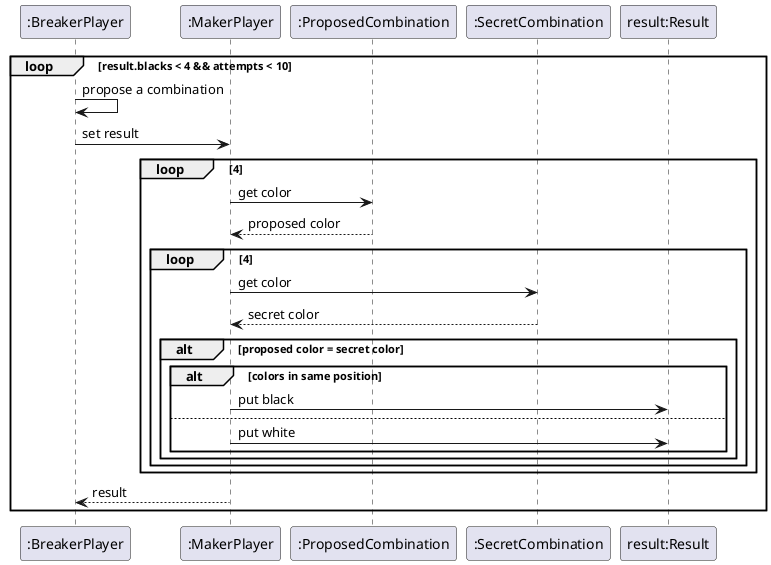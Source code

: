 @startuml mastermind_propose_secuence
participant BreakerPlayer as ":BreakerPlayer" order 10
participant MakerPlayer as ":MakerPlayer" order 20
participant ProposedCombination as ":ProposedCombination" order 30
participant SecretCombination as ":SecretCombination" order 40
participant result as "result:Result" order 50

loop result.blacks < 4 && attempts < 10
    BreakerPlayer -> BreakerPlayer: propose a combination
    BreakerPlayer -> MakerPlayer: set result
    loop 4
        MakerPlayer -> ProposedCombination: get color
        ProposedCombination --> MakerPlayer: proposed color
        loop 4
            MakerPlayer -> SecretCombination: get color
            SecretCombination --> MakerPlayer: secret color
            alt proposed color = secret color
                alt colors in same position
                    MakerPlayer -> result: put black
                else
                    MakerPlayer -> result: put white
                end
            end
        end
    end
    MakerPlayer --> BreakerPlayer: result
end
@enduml
